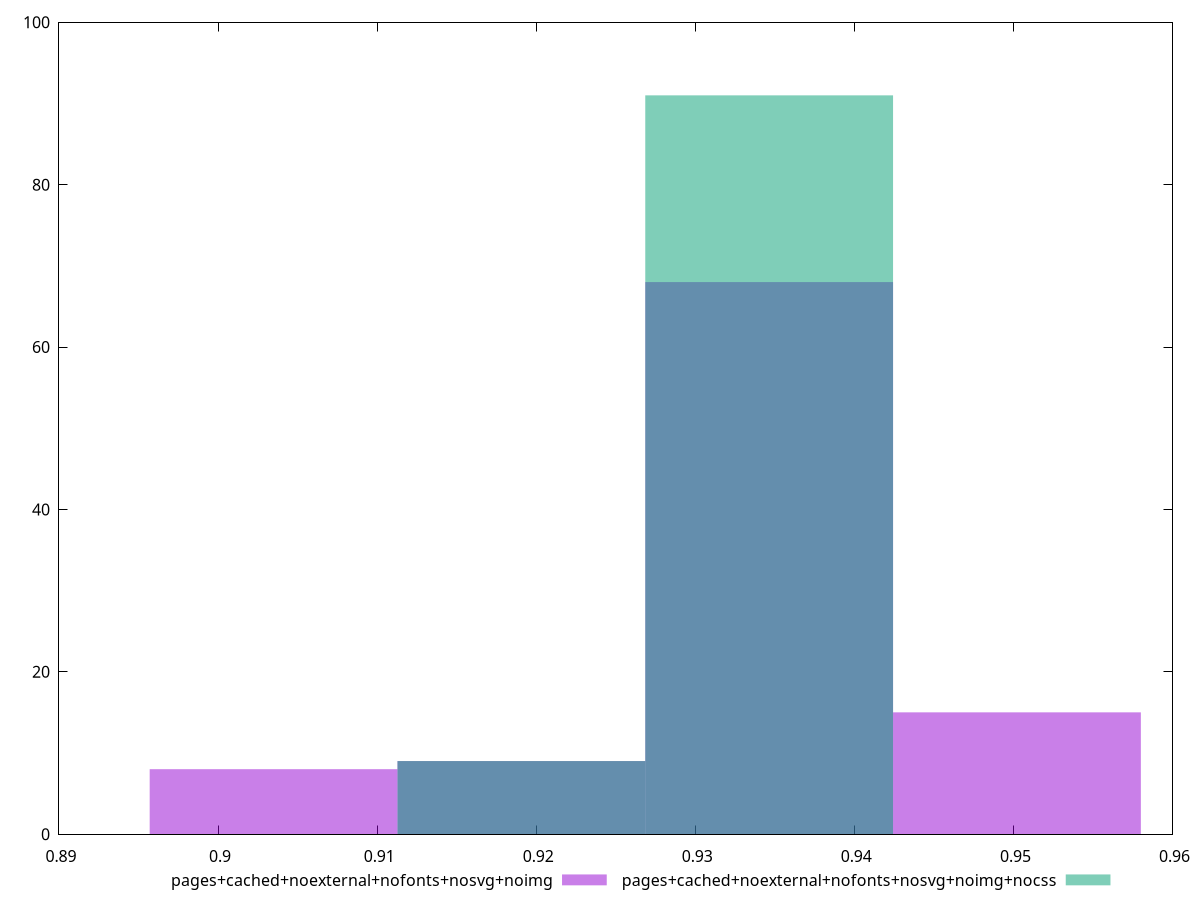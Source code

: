 reset
set terminal svg size 640, 500 enhanced background rgb 'white'
set output "reprap/meta/score/comparison/histogram/11_vs_12.svg"

$pagesCachedNoexternalNofontsNosvgNoimg <<EOF
0.9346443686632601 68
0.9034895563744847 8
0.9502217748076477 15
0.9190669625188723 9
EOF

$pagesCachedNoexternalNofontsNosvgNoimgNocss <<EOF
0.9346443686632601 91
0.9190669625188723 9
EOF

set key outside below
set boxwidth 0.015577406144387667
set yrange [0:100]
set style fill transparent solid 0.5 noborder

plot \
  $pagesCachedNoexternalNofontsNosvgNoimg title "pages+cached+noexternal+nofonts+nosvg+noimg" with boxes, \
  $pagesCachedNoexternalNofontsNosvgNoimgNocss title "pages+cached+noexternal+nofonts+nosvg+noimg+nocss" with boxes, \


reset